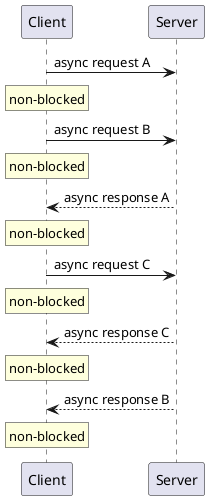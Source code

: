 @startuml async request example

Client -> Server: async request A
rnote over Client: non-blocked
Client -> Server: async request B
rnote over Client: non-blocked
Server --> Client: async response A
rnote over Client: non-blocked
Client -> Server: async request C
rnote over Client: non-blocked
Server --> Client: async response C
rnote over Client: non-blocked
Server --> Client: async response B
rnote over Client: non-blocked

@enduml